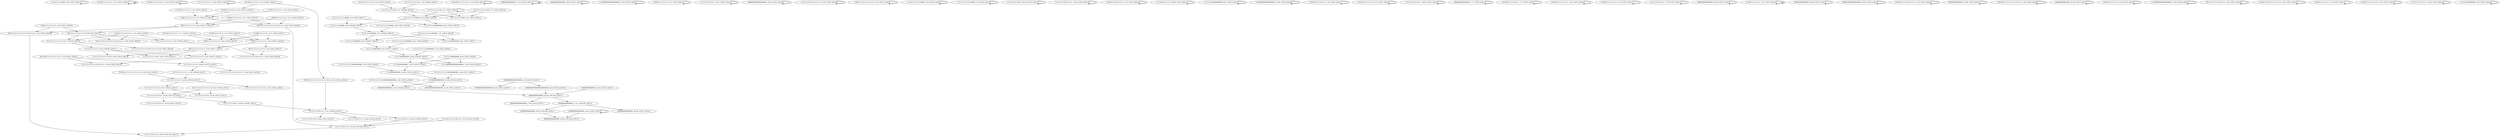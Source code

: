 digraph G {
    "111011111110000_5-19_COV:3_LEN:15" -> "111011111110000_5-19_COV:3_LEN:15";
    "0110011111111111_2-19_COV:3_LEN:16" -> "0110011111111111_2-19_COV:3_LEN:16";
    "011001111111101111_2-19_COV:3_LEN:18" -> "011001111111101111_2-19_COV:3_LEN:18";
    "1111111111111111_9-25_COV:3_LEN:16" -> "1111111111111111_9-25_COV:3_LEN:16";
    "111111111011111_18-32_COV:95_LEN:15" -> "111111110111111_19-33_COV:104_LEN:15";
    "111001111111111_1-16_COV:3_LEN:15" -> "110011111111111_3-17_COV:117_LEN:15";
    "100000000000000_14-29_COV:3_LEN:15" -> "000000000000000_16-30_COV:144_LEN:15";
    "101100111111111111_1-19_COV:4_LEN:18" -> "101100111111111111_1-19_COV:4_LEN:18";
    "000000000000000_17-32_COV:3_LEN:15" -> "000000000000000_17-32_COV:3_LEN:15";
    "000000000000000_18-32_COV:144_LEN:15" -> "0000000000000000_19-34_COV:160_LEN:16";
    "111111111111111_9-23_COV:75_LEN:15" -> "111111111111111101111111_10-34_COV:6_LEN:24";
    "111111111111111_9-23_COV:75_LEN:15" -> "111111111111111_10-24_COV:72_LEN:15";
    "000000000000000_19-34_COV:3_LEN:15" -> "000000000000000_19-34_COV:3_LEN:15";
    "111000000000000000000_13-34_COV:5_LEN:21" -> "111000000000000000000_13-34_COV:5_LEN:21";
    "100011111111111_3-17_COV:3_LEN:15" -> "100011111111111_3-17_COV:3_LEN:15";
    "111111111110111_16-31_COV:4_LEN:15" -> "111111111110111_16-31_COV:4_LEN:15";
    "0000000000000000000_15-34_COV:4_LEN:19" -> "0000000000000000000_15-34_COV:4_LEN:19";
    "11111111011101111111_15-34_COV:5_LEN:20" -> "11111111011101111111_15-34_COV:5_LEN:20";
    "10011111101111111111_4-23_COV:3_LEN:20" -> "10011111101111111111_4-23_COV:3_LEN:20";
    "1111111111111010000000000000_1-28_COV:4_LEN:28" -> "100000000000000_15-29_COV:82_LEN:15";
    "1111111111111010000000000000_1-28_COV:4_LEN:28" -> "1000000000000000000_15-34_COV:5_LEN:19";
    "111111110000000_8-22_COV:67_LEN:15" -> "111111100000000_9-23_COV:77_LEN:15";
    "111111100000000_9-23_COV:77_LEN:15" -> "111111000000000_10-24_COV:83_LEN:15";
    "111101111111110000_2-19_COV:4_LEN:18" -> "111101111111110000_2-19_COV:4_LEN:18";
    "111111111110110000_2-19_COV:4_LEN:18" -> "111111111110110000_2-19_COV:4_LEN:18";
    "111111101111011_20-34_COV:3_LEN:15" -> "111111101111011_20-34_COV:3_LEN:15";
    "010011111111111_2-17_COV:5_LEN:15" -> "100111111111111_4-18_COV:113_LEN:15";
    "010011111111111_2-17_COV:5_LEN:15" -> "1001111111111111111111011111_4-32_COV:5_LEN:28";
    "111001111111111_2-17_COV:3_LEN:15" -> "110011111111111111_3-22_COV:4_LEN:18";
    "111001111111111_2-17_COV:3_LEN:15" -> "1100111111111111_3-19_COV:27_LEN:16";
    "111111110111111_19-33_COV:104_LEN:15" -> "111111101111111_20-34_COV:143_LEN:15";
    "111111111101111111_16-34_COV:6_LEN:18" -> "111111111101111111_16-34_COV:6_LEN:18";
    "101101111111111111_1-19_COV:3_LEN:18" -> "0111111111111111_6-21_COV:70_LEN:16";
    "101101111111111111_1-19_COV:3_LEN:18" -> "01111111111111011111101111111_6-34_COV:4_LEN:29";
    "101101111111111111_1-19_COV:3_LEN:18" -> "01111111111111111_6-23_COV:6_LEN:17";
    "111111111111110000000000_1-25_COV:3_LEN:24" -> "111100000000000_12-26_COV:55_LEN:15";
    "011001111101111111_2-19_COV:3_LEN:18" -> "011001111101111111_2-19_COV:3_LEN:18";
    "111111111110111_16-30_COV:85_LEN:15" -> "111111111101111_17-31_COV:93_LEN:15";
    "111111111111100_3-17_COV:84_LEN:15" -> "111111111111000_4-19_COV:3_LEN:15";
    "111111111111100_3-17_COV:84_LEN:15" -> "1111111111110000_4-19_COV:87_LEN:16";
    "111101101111111_20-34_COV:3_LEN:15" -> "111101101111111_20-34_COV:3_LEN:15";
    "1011001111111111_1-17_COV:27_LEN:16" -> "110011111111111111_3-22_COV:4_LEN:18";
    "1011001111111111_1-17_COV:27_LEN:16" -> "1100111111111111_3-19_COV:27_LEN:16";
    "1111111100000000000_8-27_COV:3_LEN:19" -> "1111111100000000000_8-27_COV:3_LEN:19";
    "000000000000000_16-30_COV:144_LEN:15" -> "00000000000000000_17-34_COV:4_LEN:17";
    "000000000000000_16-30_COV:144_LEN:15" -> "000000000000000_17-31_COV:146_LEN:15";
    "11111011111111011111_13-32_COV:4_LEN:20" -> "111111110111111_19-33_COV:104_LEN:15";
    "0011111111111111111110111111_5-33_COV:5_LEN:28" -> "111111101111111_20-34_COV:143_LEN:15";
    "11000000000000000000_14-34_COV:4_LEN:20" -> "11000000000000000000_14-34_COV:4_LEN:20";
    "10110011111111111_1-19_COV:3_LEN:17" -> "10110011111111111_1-19_COV:3_LEN:17";
    "11111111111110000000_2-22_COV:8_LEN:20" -> "111111100000000_9-23_COV:77_LEN:15";
    "111001111111111_1-17_COV:3_LEN:15" -> "110011111111111111_3-22_COV:4_LEN:18";
    "111001111111111_1-17_COV:3_LEN:15" -> "1100111111111111_3-19_COV:27_LEN:16";
    "0111011111111111_2-17_COV:3_LEN:16" -> "0111011111111111_2-17_COV:3_LEN:16";
    "100000000000000_15-29_COV:82_LEN:15" -> "000000000000000_16-30_COV:144_LEN:15";
    "1111111110110111_18-34_COV:3_LEN:16" -> "1111111110110111_18-34_COV:3_LEN:16";
    "000000000000000000000000_6-29_COV:36_LEN:24" -> "000000000000000_16-30_COV:144_LEN:15";
    "111111111111100_2-17_COV:3_LEN:15" -> "111111111111100_2-17_COV:3_LEN:15";
    "100111111111111_4-18_COV:113_LEN:15" -> "0011111111111111111110111111_5-33_COV:5_LEN:28";
    "100111111111111_4-18_COV:113_LEN:15" -> "001111111111111_5-19_COV:107_LEN:15";
    "1111111111111011_14-29_COV:73_LEN:16" -> "111111111110111_16-30_COV:85_LEN:15";
    "1111111111111011_14-29_COV:73_LEN:16" -> "111111111110111111_16-34_COV:4_LEN:18";
    "00111111111111111_5-23_COV:4_LEN:17" -> "1111111111111111101111111_9-34_COV:8_LEN:25";
    "111111111111111_11-25_COV:63_LEN:15" -> "111111111111111_12-26_COV:53_LEN:15";
    "0000000000000000_1-17_COV:3_LEN:16" -> "0000000000000000_1-17_COV:3_LEN:16";
    "111111111111111_8-22_COV:68_LEN:15" -> "11111111111111011_9-25_COV:4_LEN:17";
    "111111111111111_8-22_COV:68_LEN:15" -> "111111111111111_9-23_COV:75_LEN:15";
    "111111111111111_8-22_COV:68_LEN:15" -> "11111111111111111011_9-29_COV:4_LEN:20";
    "1011111111111110_1-16_COV:5_LEN:16" -> "111111111111100_3-17_COV:84_LEN:15";
    "0111111111111111_6-21_COV:70_LEN:16" -> "11111111111111111101111111_8-34_COV:5_LEN:26";
    "0111111111111111_6-21_COV:70_LEN:16" -> "111111111111111_8-22_COV:68_LEN:15";
    "10110011111110111_1-17_COV:5_LEN:17" -> "10110011111110111_1-17_COV:5_LEN:17";
    "111111111111110_13-27_COV:63_LEN:15" -> "111111111111101_14-29_COV:3_LEN:15";
    "111111111111110_13-27_COV:63_LEN:15" -> "1111111111111011_14-29_COV:73_LEN:16";
    "0110011111111111_2-19_COV:3_LEN:16" -> "0110011111111111_2-19_COV:3_LEN:16";
    "111111111111111_10-24_COV:72_LEN:15" -> "111111111111111_11-25_COV:63_LEN:15";
    "111111111111111_10-24_COV:72_LEN:15" -> "11111111111111101111111_11-34_COV:5_LEN:23";
    "1110000000000000_13-28_COV:76_LEN:16" -> "100000000000000_15-29_COV:82_LEN:15";
    "1110000000000000_13-28_COV:76_LEN:16" -> "1000000000000000000_15-34_COV:5_LEN:19";
    "110011111111111_3-17_COV:117_LEN:15" -> "100111111111111_4-18_COV:113_LEN:15";
    "110011111111111_3-17_COV:117_LEN:15" -> "1001111111111111111111011111_4-32_COV:5_LEN:28";
    "0110011111111111111111110111_2-30_COV:5_LEN:28" -> "111111111101111_17-31_COV:93_LEN:15";
    "101100111111111111_1-20_COV:3_LEN:18" -> "101100111111111111_1-20_COV:3_LEN:18";
    "111111111000000_7-21_COV:64_LEN:15" -> "111111110000000_8-22_COV:67_LEN:15";
    "111111111000000_7-21_COV:64_LEN:15" -> "11111111000000000_8-25_COV:3_LEN:17";
    "1001111111111111111111011111_4-32_COV:5_LEN:28" -> "111111110111111_19-33_COV:104_LEN:15";
    "01100111111111111_2-19_COV:5_LEN:17" -> "01100111111111111_2-19_COV:5_LEN:17";
    "111111110111111_17-33_COV:3_LEN:15" -> "111111110111111_17-33_COV:3_LEN:15";
    "0000000000000000_18-34_COV:3_LEN:16" -> "0000000000000000_18-34_COV:3_LEN:16";
    "011001111111111_2-17_COV:3_LEN:15" -> "011001111111111_2-17_COV:3_LEN:15";
    "0000000000000000_16-32_COV:3_LEN:16" -> "0000000000000000_16-32_COV:3_LEN:16";
    "1011111111111100_2-17_COV:3_LEN:16" -> "111111111111000_4-19_COV:3_LEN:15";
    "1011111111111100_2-17_COV:3_LEN:16" -> "1111111111110000_4-19_COV:87_LEN:16";
    "11111111111110000_2-19_COV:3_LEN:17" -> "1111111111000000000_6-25_COV:3_LEN:19";
    "11111111111110000_2-19_COV:3_LEN:17" -> "111111111100000_6-20_COV:65_LEN:15";
    "000000000000000_14-29_COV:3_LEN:15" -> "000000000000000_14-29_COV:3_LEN:15";
    "111111111101111_17-31_COV:93_LEN:15" -> "111111111011111_18-32_COV:95_LEN:15";
    "111111111101111_17-31_COV:93_LEN:15" -> "111111111011110_18-32_COV:3_LEN:15";
    "111111111101111_17-31_COV:93_LEN:15" -> "1111111110111111_18-34_COV:4_LEN:16";
    "00111111111111111_5-22_COV:17_LEN:17" -> "11111111111111011_9-25_COV:4_LEN:17";
    "00111111111111111_5-22_COV:17_LEN:17" -> "111111111111111_9-23_COV:75_LEN:15";
    "00111111111111111_5-22_COV:17_LEN:17" -> "11111111111111111011_9-29_COV:4_LEN:20";
    "111100000000000_12-26_COV:55_LEN:15" -> "1110000000000000_13-28_COV:76_LEN:16";
    "011001111111111_2-16_COV:114_LEN:15" -> "110011111111111_3-17_COV:117_LEN:15";
    "0000010000000000000_16-34_COV:3_LEN:19" -> "0000010000000000000_16-34_COV:3_LEN:19";
    "111111111111111_12-26_COV:53_LEN:15" -> "1111111111111111111111_13-34_COV:6_LEN:22";
    "111111111111111_12-26_COV:53_LEN:15" -> "111111111111110_13-27_COV:63_LEN:15";
    "011001111111011111111_2-23_COV:3_LEN:21" -> "011001111111011111111_2-23_COV:3_LEN:21";
    "000000000000000_18-34_COV:3_LEN:15" -> "000000000000000_18-34_COV:3_LEN:15";
    "1011001111111111111111111_1-26_COV:6_LEN:25" -> "1011001111111111111111111_1-26_COV:6_LEN:25";
    "011001111111111_2-17_COV:3_LEN:15" -> "011001111111111_2-17_COV:3_LEN:15";
    "000000000000000_17-32_COV:3_LEN:15" -> "000000000000000_17-32_COV:3_LEN:15";
    "1111111111111100000000_1-23_COV:9_LEN:22" -> "111111000000000_10-24_COV:83_LEN:15";
    "000000000001000_20-34_COV:3_LEN:15" -> "000000000001000_20-34_COV:3_LEN:15";
    "0000000000000000_16-32_COV:3_LEN:16" -> "0000000000000000_19-34_COV:160_LEN:16";
    "111111111111100_2-17_COV:3_LEN:15" -> "111111111111000_4-19_COV:3_LEN:15";
    "111111111111100_2-17_COV:3_LEN:15" -> "1111111111110000_4-19_COV:87_LEN:16";
    "1100101111111111_3-18_COV:3_LEN:16" -> "1100101111111111_3-18_COV:3_LEN:16";
    "1111111000000000_8-24_COV:4_LEN:16" -> "11111000000000000000000_11-34_COV:9_LEN:23";
    "1111111000000000_8-24_COV:4_LEN:16" -> "111110000000000_11-25_COV:72_LEN:15";
    "111000000000000000000_13-34_COV:8_LEN:21" -> "111000000000000000000_13-34_COV:8_LEN:21";
    "111111000000000_10-24_COV:83_LEN:15" -> "11111000000000000000000_11-34_COV:9_LEN:23";
    "111111000000000_10-24_COV:83_LEN:15" -> "111110000000000_11-25_COV:72_LEN:15";
    "001111111111111_5-19_COV:107_LEN:15" -> "0111111111111111_6-21_COV:70_LEN:16";
    "001111111111111_5-19_COV:107_LEN:15" -> "01111111111111011111101111111_6-34_COV:4_LEN:29";
    "001111111111111_5-19_COV:107_LEN:15" -> "01111111111111111_6-23_COV:6_LEN:17";
    "111110000000000_11-25_COV:72_LEN:15" -> "111100000000000_12-26_COV:55_LEN:15";
    "000000000000000_17-31_COV:146_LEN:15" -> "000000000000000_18-32_COV:144_LEN:15";
    "000000000000000_17-31_COV:146_LEN:15" -> "0000000000000000_18-34_COV:5_LEN:16";
    "101100111111111_1-15_COV:81_LEN:15" -> "0110011111111111111111110111_2-30_COV:5_LEN:28";
    "101100111111111_1-15_COV:81_LEN:15" -> "011001111111111_2-16_COV:114_LEN:15";
    "1111111111110000_4-19_COV:87_LEN:16" -> "1111111111000000000_6-25_COV:3_LEN:19";
    "1111111111110000_4-19_COV:87_LEN:16" -> "111111111100000_6-20_COV:65_LEN:15";
    "0000000000000000000_1-19_COV:47_LEN:19" -> "000000000000000000000000_6-29_COV:36_LEN:24";
    "0000000000000000000_1-19_COV:47_LEN:19" -> "0000000000000000000_6-25_COV:3_LEN:19";
    "1111111111111110_1-16_COV:69_LEN:16" -> "111111111111100_3-17_COV:84_LEN:15";
    "11111111111111000000_1-21_COV:4_LEN:20" -> "111111110000000_8-22_COV:67_LEN:15";
    "11111111111111000000_1-21_COV:4_LEN:20" -> "11111111000000000_8-25_COV:3_LEN:17";
    "1111001111111111_1-16_COV:3_LEN:16" -> "110011111111111_3-17_COV:117_LEN:15";
    "00111111111110111111_5-24_COV:3_LEN:20" -> "00111111111110111111_5-24_COV:3_LEN:20";
    "111111111111100000_2-20_COV:3_LEN:18" -> "111111111000000_7-21_COV:64_LEN:15";
    "01111111111111111_6-23_COV:6_LEN:17" -> "1111111111111111101111111_9-34_COV:8_LEN:25";
    "0100111111111111_2-18_COV:5_LEN:16" -> "0011111111111111111110111111_5-33_COV:5_LEN:28";
    "0100111111111111_2-18_COV:5_LEN:16" -> "001111111111111_5-19_COV:107_LEN:15";
    "1100111111111111_3-19_COV:27_LEN:16" -> "00111111111111111_5-23_COV:4_LEN:17";
    "1100111111111111_3-19_COV:27_LEN:16" -> "00111111111111111_5-22_COV:17_LEN:17";
    "01100111101111111111111_2-25_COV:3_LEN:23" -> "01100111101111111111111_2-25_COV:3_LEN:23";
    "011111111111111111110_6-27_COV:4_LEN:21" -> "111111111111101_14-29_COV:3_LEN:15";
    "011111111111111111110_6-27_COV:4_LEN:21" -> "1111111111111011_14-29_COV:73_LEN:16";
    "1011001111111111111111_1-23_COV:5_LEN:22" -> "111111111111111101111111_10-34_COV:6_LEN:24";
    "1011001111111111111111_1-23_COV:5_LEN:22" -> "111111111111111_10-24_COV:72_LEN:15";
    "111111111100000_6-20_COV:65_LEN:15" -> "111111111000000_7-21_COV:64_LEN:15";
    "01100111111111111111111_2-25_COV:5_LEN:23" -> "111111111111111_12-26_COV:53_LEN:15";
    "011001111111111_2-18_COV:3_LEN:15" -> "011001111111111_2-18_COV:3_LEN:15";
    "1111111111111100000000000_1-26_COV:7_LEN:25" -> "1110000000000000_13-28_COV:76_LEN:16";
    "0010011111111111_2-17_COV:3_LEN:16" -> "100111111111111_4-18_COV:113_LEN:15";
    "0010011111111111_2-17_COV:3_LEN:16" -> "1001111111111111111111011111_4-32_COV:5_LEN:28";
    "011011111111111111_2-19_COV:3_LEN:18" -> "011011111111111111_2-19_COV:3_LEN:18";
    "1111111111111111_16-32_COV:3_LEN:16" -> "1111111111111111_16-32_COV:3_LEN:16";
    "1111011000000000_9-24_COV:3_LEN:16" -> "1111011000000000_9-24_COV:3_LEN:16";
}
